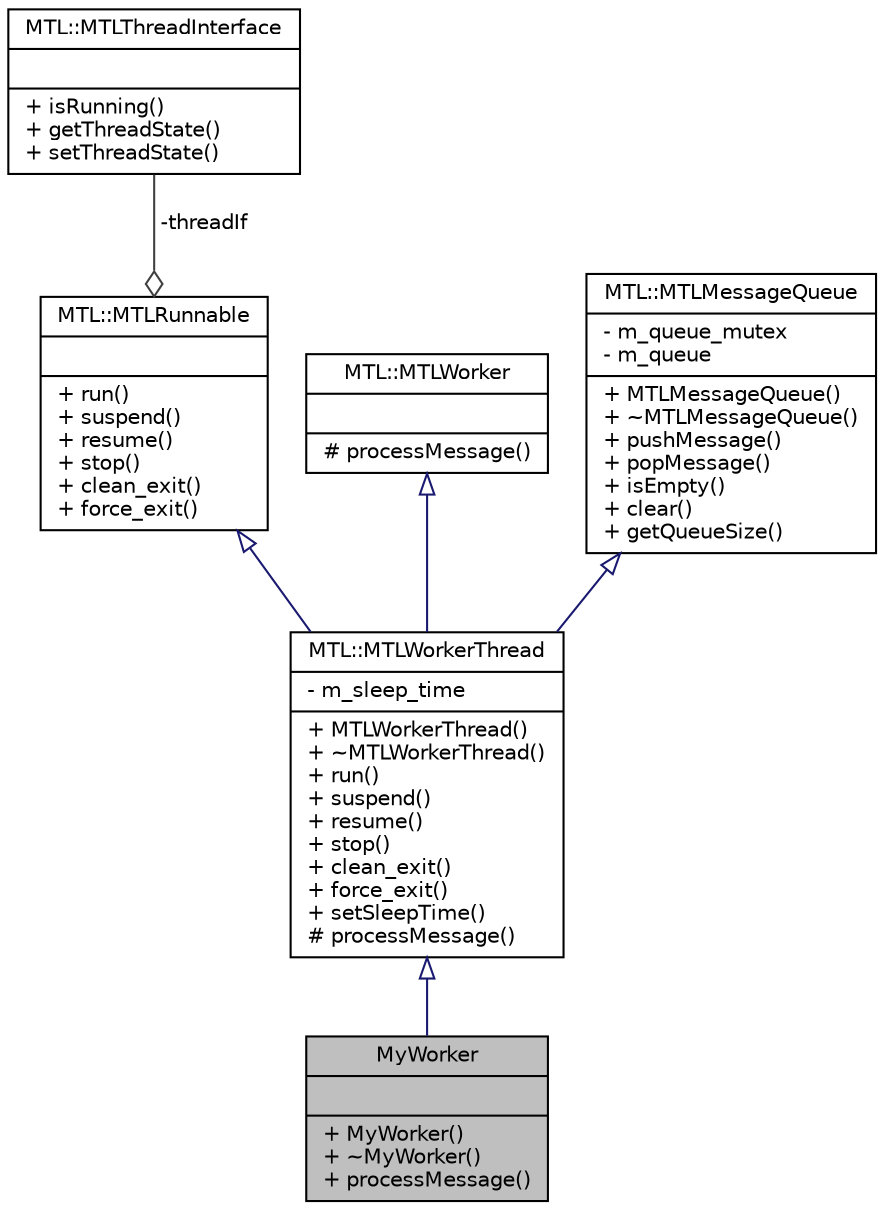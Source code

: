 digraph "MyWorker"
{
 // LATEX_PDF_SIZE
  edge [fontname="Helvetica",fontsize="10",labelfontname="Helvetica",labelfontsize="10"];
  node [fontname="Helvetica",fontsize="10",shape=record];
  Node1 [label="{MyWorker\n||+ MyWorker()\l+ ~MyWorker()\l+ processMessage()\l}",height=0.2,width=0.4,color="black", fillcolor="grey75", style="filled", fontcolor="black",tooltip=" "];
  Node2 -> Node1 [dir="back",color="midnightblue",fontsize="10",style="solid",arrowtail="onormal"];
  Node2 [label="{MTL::MTLWorkerThread\n|- m_sleep_time\l|+ MTLWorkerThread()\l+ ~MTLWorkerThread()\l+ run()\l+ suspend()\l+ resume()\l+ stop()\l+ clean_exit()\l+ force_exit()\l+ setSleepTime()\l# processMessage()\l}",height=0.2,width=0.4,color="black", fillcolor="white", style="filled",URL="$d9/dfb/classMTL_1_1MTLWorkerThread.html",tooltip="Class that implements a Worker Thread."];
  Node3 -> Node2 [dir="back",color="midnightblue",fontsize="10",style="solid",arrowtail="onormal"];
  Node3 [label="{MTL::MTLRunnable\n||+ run()\l+ suspend()\l+ resume()\l+ stop()\l+ clean_exit()\l+ force_exit()\l}",height=0.2,width=0.4,color="black", fillcolor="white", style="filled",URL="$d8/da7/classMTL_1_1MTLRunnable.html",tooltip="Runnable Interface."];
  Node4 -> Node3 [color="grey25",fontsize="10",style="solid",label=" -threadIf" ,arrowhead="odiamond"];
  Node4 [label="{MTL::MTLThreadInterface\n||+ isRunning()\l+ getThreadState()\l+ setThreadState()\l}",height=0.2,width=0.4,color="black", fillcolor="white", style="filled",URL="$dd/d69/classMTL_1_1MTLThreadInterface.html",tooltip="Class that implements a thread interface."];
  Node5 -> Node2 [dir="back",color="midnightblue",fontsize="10",style="solid",arrowtail="onormal"];
  Node5 [label="{MTL::MTLWorker\n||# processMessage()\l}",height=0.2,width=0.4,color="black", fillcolor="white", style="filled",URL="$d1/d66/classMTL_1_1MTLWorker.html",tooltip="Worker Interface."];
  Node6 -> Node2 [dir="back",color="midnightblue",fontsize="10",style="solid",arrowtail="onormal"];
  Node6 [label="{MTL::MTLMessageQueue\n|- m_queue_mutex\l- m_queue\l|+ MTLMessageQueue()\l+ ~MTLMessageQueue()\l+ pushMessage()\l+ popMessage()\l+ isEmpty()\l+ clear()\l+ getQueueSize()\l}",height=0.2,width=0.4,color="black", fillcolor="white", style="filled",URL="$d4/d50/classMTL_1_1MTLMessageQueue.html",tooltip="Class that implements a message queue."];
}
